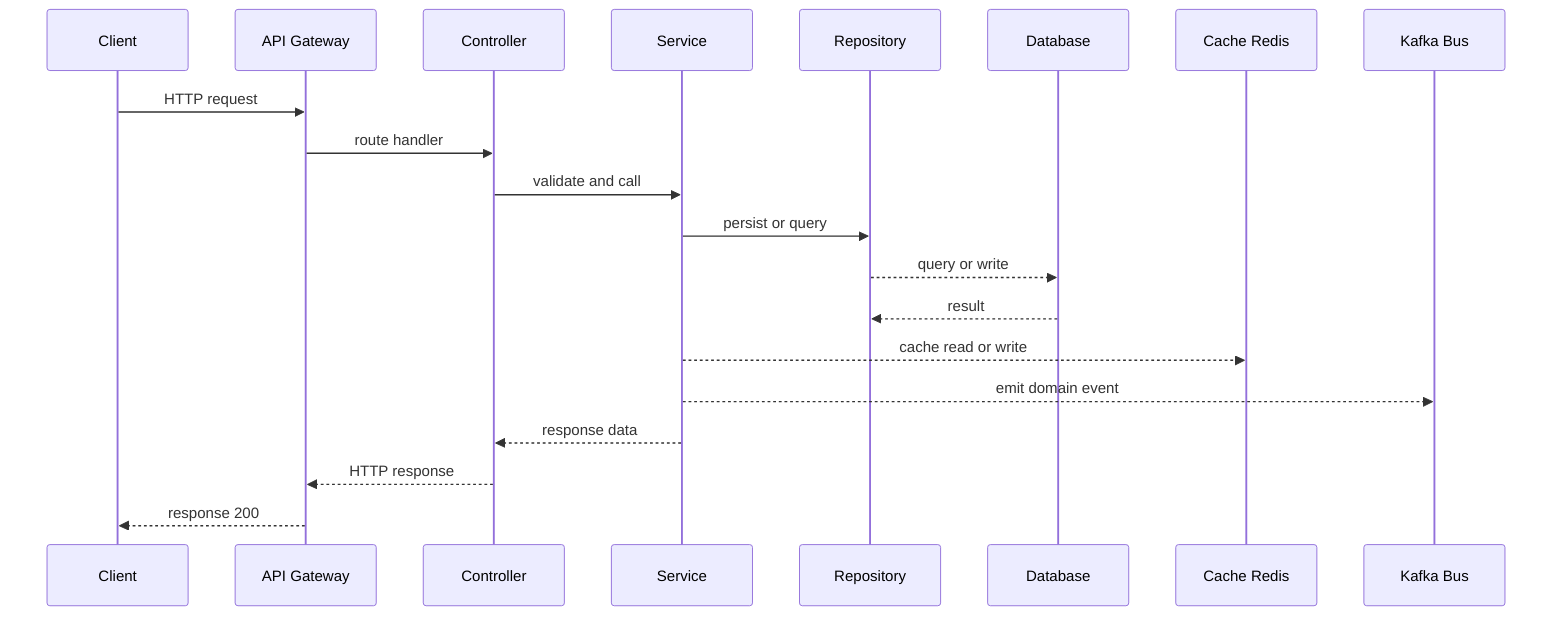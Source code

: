 sequenceDiagram
  participant Client
  participant API as API Gateway
  participant Controller
  participant Service
  participant Repo as Repository
  participant DB as Database
  participant Redis as Cache Redis
  participant Kafka as Kafka Bus

  Client->>API: HTTP request
  API->>Controller: route handler
  Controller->>Service: validate and call
  Service->>Repo: persist or query
  Repo-->>DB: query or write
  DB-->>Repo: result
  Service-->>Redis: cache read or write
  Service-->>Kafka: emit domain event
  Service-->>Controller: response data
  Controller-->>API: HTTP response
  API-->>Client: response 200
